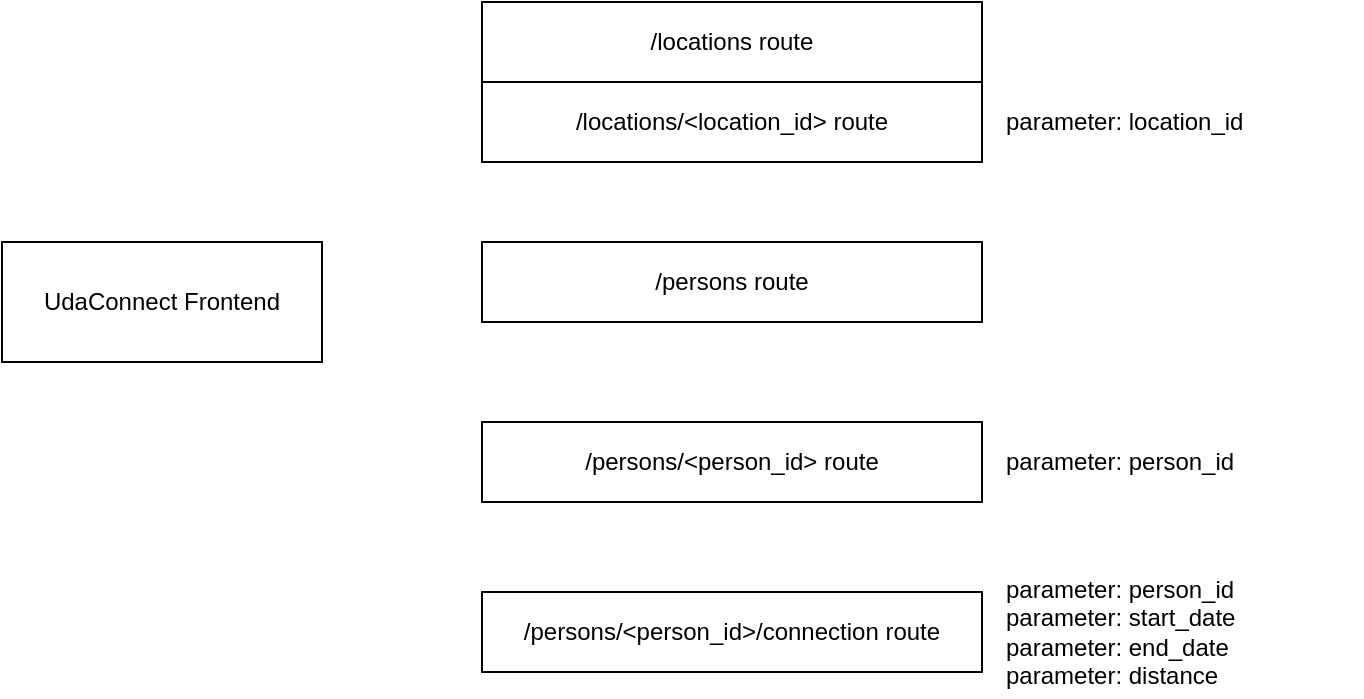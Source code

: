 <mxfile version="14.6.13" type="device"><diagram id="vtUqGHYsjoWaJXS0KgvS" name="Page-1"><mxGraphModel dx="1278" dy="640" grid="1" gridSize="10" guides="1" tooltips="1" connect="1" arrows="1" fold="1" page="1" pageScale="1" pageWidth="1100" pageHeight="850" math="0" shadow="0"><root><mxCell id="0"/><mxCell id="1" parent="0"/><mxCell id="DiqRhk6Mg5SbUiOZTt6v-1" value="UdaConnect Frontend" style="rounded=0;whiteSpace=wrap;html=1;" vertex="1" parent="1"><mxGeometry x="30" y="280" width="160" height="60" as="geometry"/></mxCell><mxCell id="DiqRhk6Mg5SbUiOZTt6v-2" value="/locations route" style="rounded=0;whiteSpace=wrap;html=1;" vertex="1" parent="1"><mxGeometry x="270" y="160" width="250" height="40" as="geometry"/></mxCell><mxCell id="DiqRhk6Mg5SbUiOZTt6v-3" value="/locations/&amp;lt;location_id&amp;gt; route" style="rounded=0;whiteSpace=wrap;html=1;" vertex="1" parent="1"><mxGeometry x="270" y="200" width="250" height="40" as="geometry"/></mxCell><mxCell id="DiqRhk6Mg5SbUiOZTt6v-4" value="/persons route" style="rounded=0;whiteSpace=wrap;html=1;" vertex="1" parent="1"><mxGeometry x="270" y="280" width="250" height="40" as="geometry"/></mxCell><mxCell id="DiqRhk6Mg5SbUiOZTt6v-5" value="/persons/&amp;lt;person_id&amp;gt; route" style="rounded=0;whiteSpace=wrap;html=1;" vertex="1" parent="1"><mxGeometry x="270" y="370" width="250" height="40" as="geometry"/></mxCell><mxCell id="DiqRhk6Mg5SbUiOZTt6v-6" value="/persons/&amp;lt;person_id&amp;gt;/connection route" style="rounded=0;whiteSpace=wrap;html=1;" vertex="1" parent="1"><mxGeometry x="270" y="455" width="250" height="40" as="geometry"/></mxCell><mxCell id="DiqRhk6Mg5SbUiOZTt6v-9" value="parameter: location_id" style="text;html=1;strokeColor=none;fillColor=none;align=left;verticalAlign=middle;whiteSpace=wrap;rounded=0;" vertex="1" parent="1"><mxGeometry x="530" y="210" width="180" height="20" as="geometry"/></mxCell><mxCell id="DiqRhk6Mg5SbUiOZTt6v-10" value="parameter: person_id" style="text;html=1;strokeColor=none;fillColor=none;align=left;verticalAlign=middle;whiteSpace=wrap;rounded=0;" vertex="1" parent="1"><mxGeometry x="530" y="380" width="180" height="20" as="geometry"/></mxCell><mxCell id="DiqRhk6Mg5SbUiOZTt6v-11" value="parameter: person_id&lt;br&gt;parameter: start_date&lt;br&gt;parameter: end_date&lt;br&gt;parameter: distance" style="text;html=1;strokeColor=none;fillColor=none;align=left;verticalAlign=middle;whiteSpace=wrap;rounded=0;" vertex="1" parent="1"><mxGeometry x="530" y="442.5" width="180" height="65" as="geometry"/></mxCell></root></mxGraphModel></diagram></mxfile>